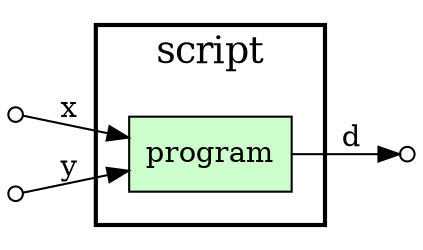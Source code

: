 digraph Workflow {
rankdir=LR
node[shape=circle style="filled" fillcolor="#FFFFFF" peripheries=1 label="" width=0.1]
node1
node2
node3
subgraph cluster0 {
label="script"
penwidth=2
fontsize=18
subgraph cluster1 {
label=""
color="white"
node[shape=box style="filled" fillcolor="#CCFFCC" peripheries=1 label="" width=0.1]
node4 [label="program"]
node[shape=box style="filled" fillcolor="#CCFFCC" peripheries=2 label="" width=0.1]
}}
node4 -> node3 [label="d"]
node1 -> node4 [label="x"]
node2 -> node4 [label="y"]
}
